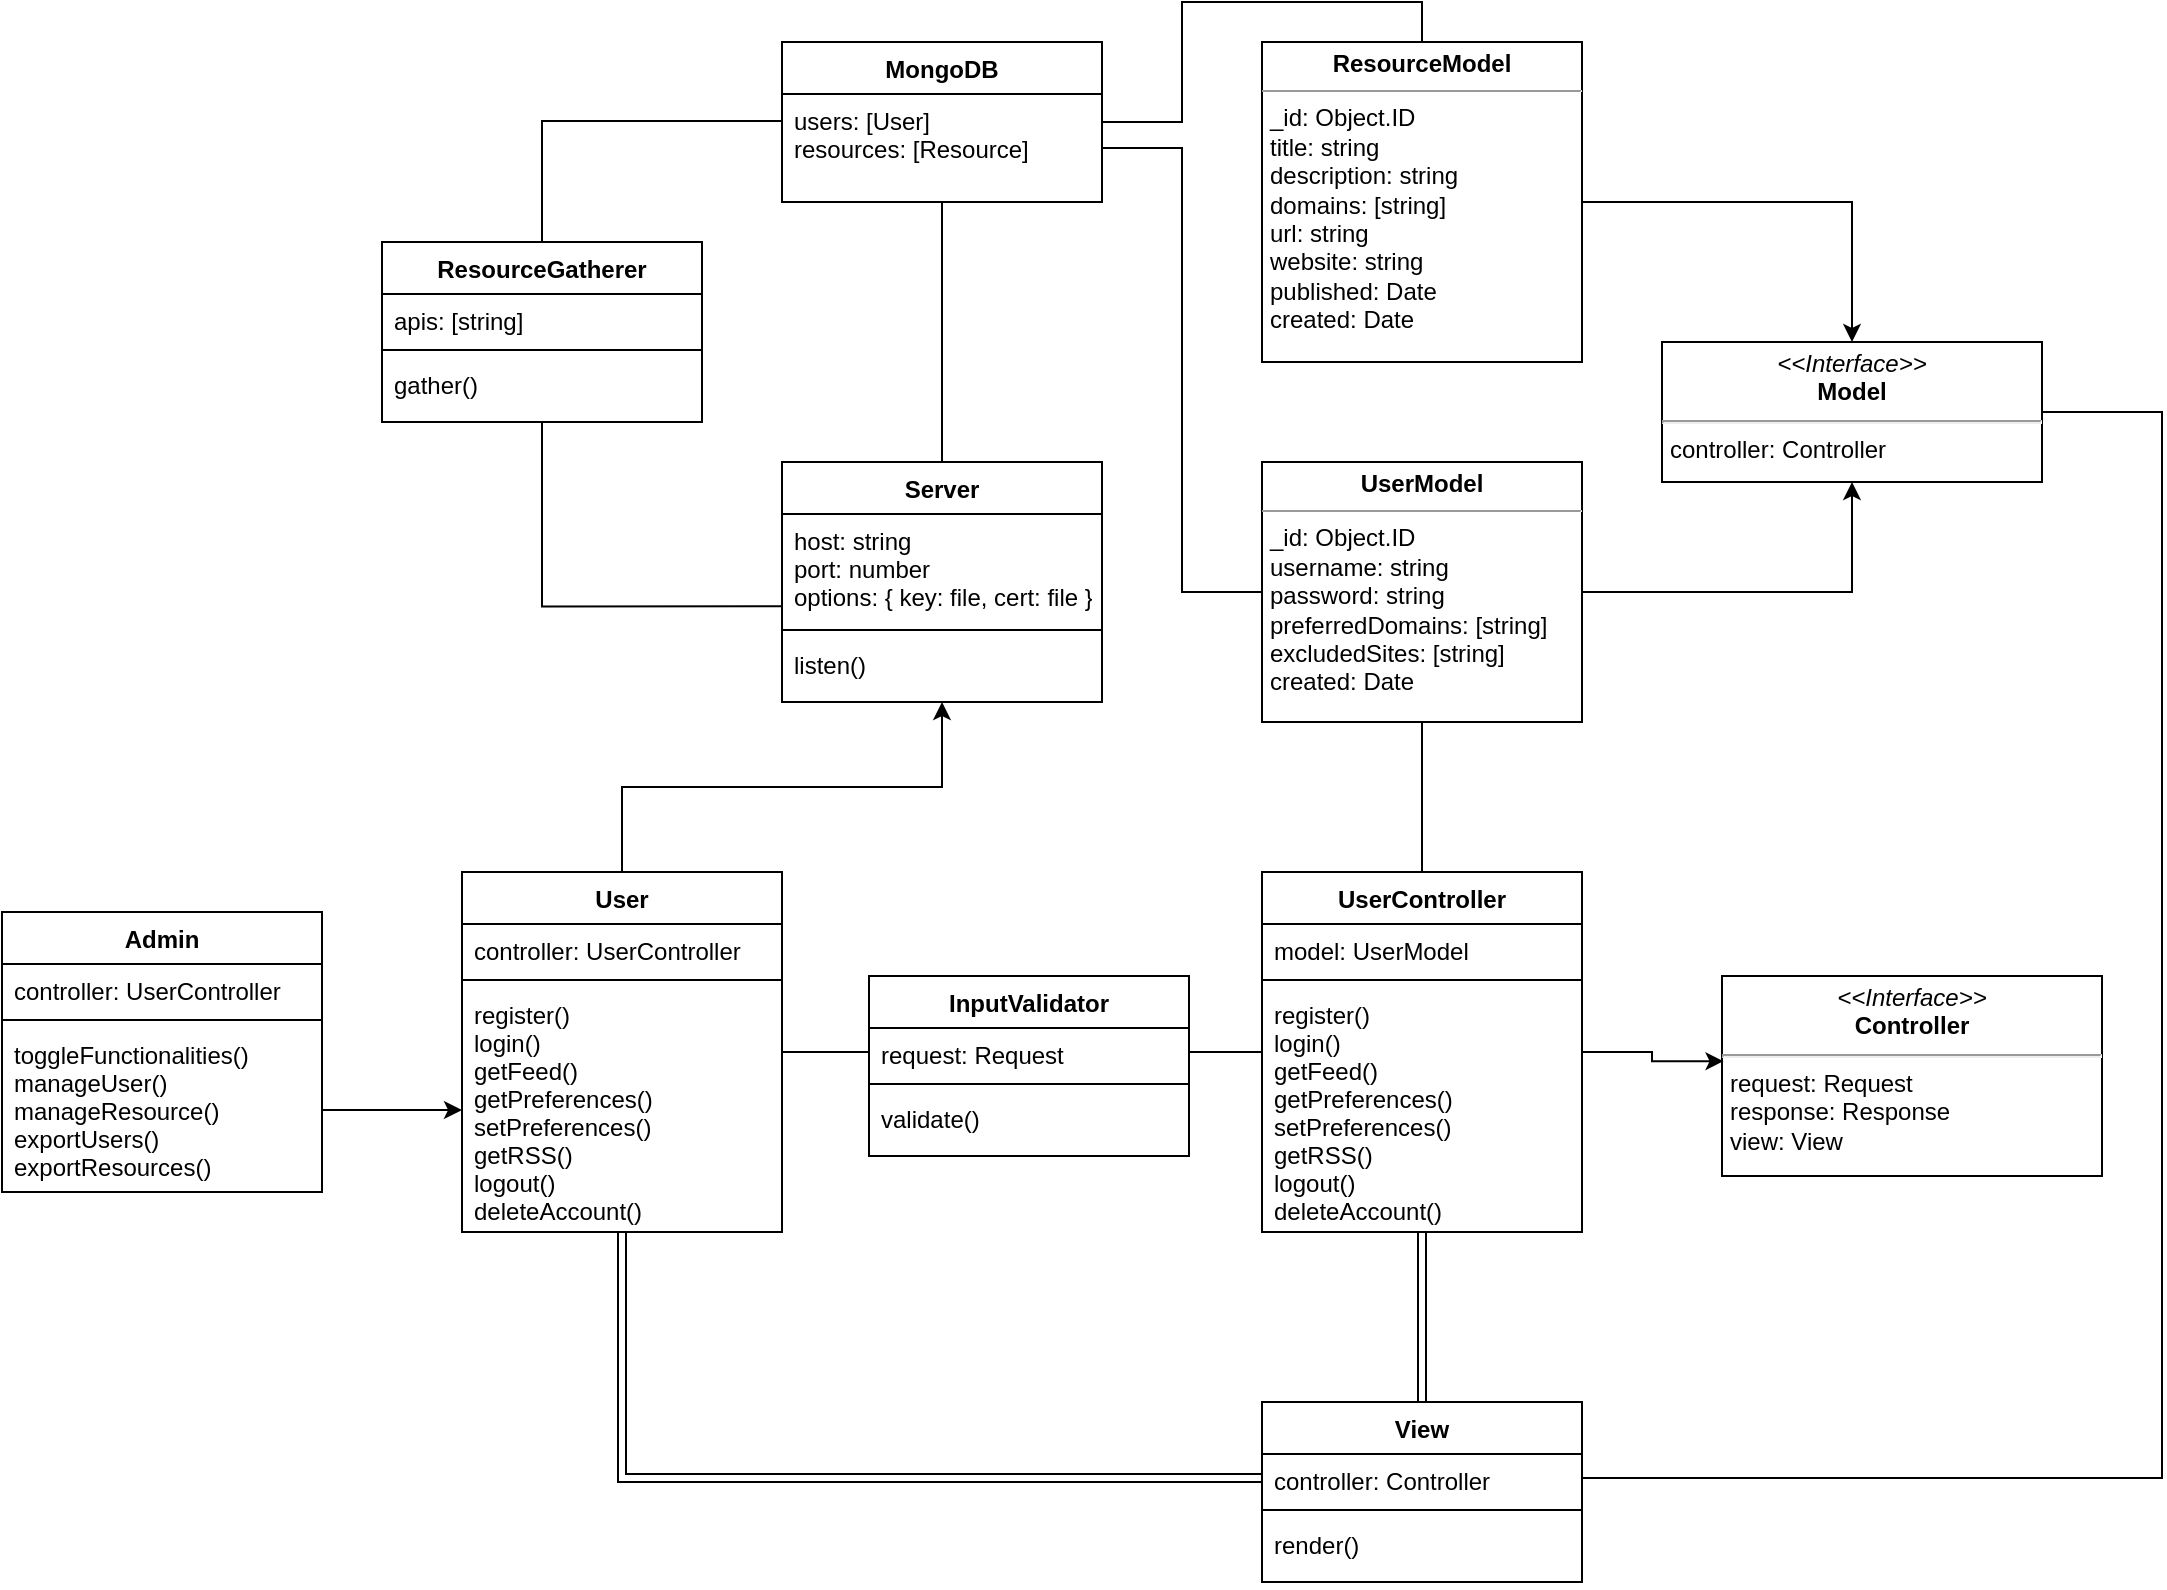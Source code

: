 <mxfile version="13.2.3" type="device"><diagram id="C5RBs43oDa-KdzZeNtuy" name="Page-1"><mxGraphModel dx="2557" dy="920" grid="1" gridSize="10" guides="1" tooltips="1" connect="1" arrows="1" fold="1" page="1" pageScale="1" pageWidth="827" pageHeight="1169" math="0" shadow="0"><root><mxCell id="WIyWlLk6GJQsqaUBKTNV-0"/><mxCell id="WIyWlLk6GJQsqaUBKTNV-1" parent="WIyWlLk6GJQsqaUBKTNV-0"/><mxCell id="xqszr3ucAzGtzP-axu0J-49" style="edgeStyle=orthogonalEdgeStyle;rounded=0;orthogonalLoop=1;jettySize=auto;html=1;entryX=0.5;entryY=1;entryDx=0;entryDy=0;startArrow=none;startFill=0;endArrow=classic;endFill=1;" edge="1" parent="WIyWlLk6GJQsqaUBKTNV-1" source="xqszr3ucAzGtzP-axu0J-4" target="xqszr3ucAzGtzP-axu0J-24"><mxGeometry relative="1" as="geometry"/></mxCell><mxCell id="xqszr3ucAzGtzP-axu0J-4" value="&lt;p style=&quot;margin: 4px 0px 0px ; text-align: center&quot;&gt;&lt;b&gt;UserModel&lt;/b&gt;&lt;/p&gt;&lt;hr size=&quot;1&quot;&gt;&lt;p style=&quot;margin: 0px 0px 0px 4px&quot;&gt;_id: Object.ID&lt;br&gt;username: string&lt;/p&gt;&lt;p style=&quot;margin: 0px 0px 0px 4px&quot;&gt;password: string&lt;/p&gt;&lt;p style=&quot;margin: 0px 0px 0px 4px&quot;&gt;preferredDomains: [string]&lt;/p&gt;&lt;p style=&quot;margin: 0px 0px 0px 4px&quot;&gt;excludedSites: [string]&lt;/p&gt;&lt;p style=&quot;margin: 0px 0px 0px 4px&quot;&gt;created: Date&lt;/p&gt;" style="verticalAlign=top;align=left;overflow=fill;fontSize=12;fontFamily=Helvetica;html=1;" vertex="1" parent="WIyWlLk6GJQsqaUBKTNV-1"><mxGeometry x="450" y="280" width="160" height="130" as="geometry"/></mxCell><mxCell id="xqszr3ucAzGtzP-axu0J-48" style="edgeStyle=orthogonalEdgeStyle;rounded=0;orthogonalLoop=1;jettySize=auto;html=1;entryX=0.5;entryY=0;entryDx=0;entryDy=0;endArrow=classic;endFill=1;" edge="1" parent="WIyWlLk6GJQsqaUBKTNV-1" source="xqszr3ucAzGtzP-axu0J-7" target="xqszr3ucAzGtzP-axu0J-24"><mxGeometry relative="1" as="geometry"/></mxCell><mxCell id="xqszr3ucAzGtzP-axu0J-7" value="&lt;p style=&quot;margin: 4px 0px 0px ; text-align: center&quot;&gt;&lt;b&gt;ResourceModel&lt;/b&gt;&lt;/p&gt;&lt;hr size=&quot;1&quot;&gt;&lt;p style=&quot;margin: 0px 0px 0px 4px&quot;&gt;_id: Object.ID&lt;br&gt;title: string&lt;/p&gt;&lt;p style=&quot;margin: 0px 0px 0px 4px&quot;&gt;description: string&lt;/p&gt;&lt;p style=&quot;margin: 0px 0px 0px 4px&quot;&gt;domains: [string]&lt;/p&gt;&lt;p style=&quot;margin: 0px 0px 0px 4px&quot;&gt;url: string&lt;/p&gt;&lt;p style=&quot;margin: 0px 0px 0px 4px&quot;&gt;website: string&lt;/p&gt;&lt;p style=&quot;margin: 0px 0px 0px 4px&quot;&gt;published: Date&lt;/p&gt;&lt;p style=&quot;margin: 0px 0px 0px 4px&quot;&gt;created: Date&lt;/p&gt;" style="verticalAlign=top;align=left;overflow=fill;fontSize=12;fontFamily=Helvetica;html=1;" vertex="1" parent="WIyWlLk6GJQsqaUBKTNV-1"><mxGeometry x="450" y="70" width="160" height="160" as="geometry"/></mxCell><mxCell id="xqszr3ucAzGtzP-axu0J-77" style="edgeStyle=orthogonalEdgeStyle;rounded=0;orthogonalLoop=1;jettySize=auto;html=1;entryX=1;entryY=0.5;entryDx=0;entryDy=0;startArrow=none;startFill=0;endArrow=none;endFill=0;" edge="1" parent="WIyWlLk6GJQsqaUBKTNV-1" source="xqszr3ucAzGtzP-axu0J-24" target="xqszr3ucAzGtzP-axu0J-21"><mxGeometry relative="1" as="geometry"><Array as="points"><mxPoint x="900" y="255"/><mxPoint x="900" y="788"/></Array></mxGeometry></mxCell><mxCell id="xqszr3ucAzGtzP-axu0J-24" value="&lt;p style=&quot;margin: 0px ; margin-top: 4px ; text-align: center&quot;&gt;&lt;i&gt;&amp;lt;&amp;lt;Interface&amp;gt;&amp;gt;&lt;/i&gt;&lt;br&gt;&lt;b&gt;Model&lt;/b&gt;&lt;/p&gt;&lt;hr&gt;&lt;p style=&quot;margin: 0px ; margin-left: 4px&quot;&gt;controller: Controller&lt;/p&gt;" style="verticalAlign=top;align=left;overflow=fill;fontSize=12;fontFamily=Helvetica;html=1;" vertex="1" parent="WIyWlLk6GJQsqaUBKTNV-1"><mxGeometry x="650" y="220" width="190" height="70" as="geometry"/></mxCell><mxCell id="xqszr3ucAzGtzP-axu0J-37" value="&lt;p style=&quot;margin: 0px ; margin-top: 4px ; text-align: center&quot;&gt;&lt;i&gt;&amp;lt;&amp;lt;Interface&amp;gt;&amp;gt;&lt;/i&gt;&lt;br&gt;&lt;b&gt;Controller&lt;/b&gt;&lt;/p&gt;&lt;hr&gt;&lt;p style=&quot;margin: 0px ; margin-left: 4px&quot;&gt;request: Request&lt;br&gt;&lt;/p&gt;&lt;p style=&quot;margin: 0px ; margin-left: 4px&quot;&gt;response: Response&lt;/p&gt;&lt;p style=&quot;margin: 0px ; margin-left: 4px&quot;&gt;view: View&lt;/p&gt;" style="verticalAlign=top;align=left;overflow=fill;fontSize=12;fontFamily=Helvetica;html=1;" vertex="1" parent="WIyWlLk6GJQsqaUBKTNV-1"><mxGeometry x="680" y="537" width="190" height="100" as="geometry"/></mxCell><mxCell id="xqszr3ucAzGtzP-axu0J-43" style="edgeStyle=orthogonalEdgeStyle;rounded=0;orthogonalLoop=1;jettySize=auto;html=1;entryX=0.004;entryY=0.426;entryDx=0;entryDy=0;entryPerimeter=0;" edge="1" parent="WIyWlLk6GJQsqaUBKTNV-1" source="xqszr3ucAzGtzP-axu0J-25" target="xqszr3ucAzGtzP-axu0J-37"><mxGeometry relative="1" as="geometry"/></mxCell><mxCell id="xqszr3ucAzGtzP-axu0J-50" style="edgeStyle=orthogonalEdgeStyle;rounded=0;orthogonalLoop=1;jettySize=auto;html=1;entryX=0.5;entryY=1;entryDx=0;entryDy=0;startArrow=none;startFill=0;endArrow=none;endFill=0;" edge="1" parent="WIyWlLk6GJQsqaUBKTNV-1" source="xqszr3ucAzGtzP-axu0J-25" target="xqszr3ucAzGtzP-axu0J-4"><mxGeometry relative="1" as="geometry"/></mxCell><mxCell id="xqszr3ucAzGtzP-axu0J-56" style="edgeStyle=orthogonalEdgeStyle;rounded=0;orthogonalLoop=1;jettySize=auto;html=1;entryX=0.5;entryY=0;entryDx=0;entryDy=0;startArrow=none;startFill=0;endArrow=none;endFill=0;shape=link;" edge="1" parent="WIyWlLk6GJQsqaUBKTNV-1" source="xqszr3ucAzGtzP-axu0J-25" target="xqszr3ucAzGtzP-axu0J-20"><mxGeometry relative="1" as="geometry"/></mxCell><mxCell id="xqszr3ucAzGtzP-axu0J-51" style="edgeStyle=orthogonalEdgeStyle;rounded=0;orthogonalLoop=1;jettySize=auto;html=1;startArrow=none;startFill=0;endArrow=none;endFill=0;" edge="1" parent="WIyWlLk6GJQsqaUBKTNV-1" source="xqszr3ucAzGtzP-axu0J-12" target="xqszr3ucAzGtzP-axu0J-16"><mxGeometry relative="1" as="geometry"/></mxCell><mxCell id="xqszr3ucAzGtzP-axu0J-52" style="edgeStyle=orthogonalEdgeStyle;rounded=0;orthogonalLoop=1;jettySize=auto;html=1;entryX=0.5;entryY=0;entryDx=0;entryDy=0;startArrow=none;startFill=0;endArrow=none;endFill=0;" edge="1" parent="WIyWlLk6GJQsqaUBKTNV-1" source="xqszr3ucAzGtzP-axu0J-16" target="xqszr3ucAzGtzP-axu0J-7"><mxGeometry relative="1" as="geometry"/></mxCell><mxCell id="xqszr3ucAzGtzP-axu0J-53" style="edgeStyle=orthogonalEdgeStyle;rounded=0;orthogonalLoop=1;jettySize=auto;html=1;entryX=0;entryY=0.5;entryDx=0;entryDy=0;startArrow=none;startFill=0;endArrow=none;endFill=0;" edge="1" parent="WIyWlLk6GJQsqaUBKTNV-1" source="xqszr3ucAzGtzP-axu0J-17" target="xqszr3ucAzGtzP-axu0J-4"><mxGeometry relative="1" as="geometry"/></mxCell><mxCell id="xqszr3ucAzGtzP-axu0J-57" style="edgeStyle=orthogonalEdgeStyle;rounded=0;orthogonalLoop=1;jettySize=auto;html=1;startArrow=none;startFill=0;endArrow=none;endFill=0;shape=link;" edge="1" parent="WIyWlLk6GJQsqaUBKTNV-1" source="xqszr3ucAzGtzP-axu0J-38" target="xqszr3ucAzGtzP-axu0J-21"><mxGeometry relative="1" as="geometry"/></mxCell><mxCell id="xqszr3ucAzGtzP-axu0J-62" style="edgeStyle=orthogonalEdgeStyle;rounded=0;orthogonalLoop=1;jettySize=auto;html=1;entryX=0;entryY=0.5;entryDx=0;entryDy=0;startArrow=none;startFill=0;endArrow=classic;endFill=1;" edge="1" parent="WIyWlLk6GJQsqaUBKTNV-1" source="xqszr3ucAzGtzP-axu0J-61" target="xqszr3ucAzGtzP-axu0J-41"><mxGeometry relative="1" as="geometry"/></mxCell><mxCell id="xqszr3ucAzGtzP-axu0J-67" style="edgeStyle=orthogonalEdgeStyle;rounded=0;orthogonalLoop=1;jettySize=auto;html=1;entryX=0.002;entryY=0.25;entryDx=0;entryDy=0;entryPerimeter=0;startArrow=none;startFill=0;endArrow=none;endFill=0;" edge="1" parent="WIyWlLk6GJQsqaUBKTNV-1" source="xqszr3ucAzGtzP-axu0J-63" target="xqszr3ucAzGtzP-axu0J-17"><mxGeometry relative="1" as="geometry"/></mxCell><mxCell id="xqszr3ucAzGtzP-axu0J-68" style="edgeStyle=orthogonalEdgeStyle;rounded=0;orthogonalLoop=1;jettySize=auto;html=1;entryX=0.002;entryY=0.855;entryDx=0;entryDy=0;entryPerimeter=0;startArrow=none;startFill=0;endArrow=none;endFill=0;" edge="1" parent="WIyWlLk6GJQsqaUBKTNV-1" source="xqszr3ucAzGtzP-axu0J-63" target="xqszr3ucAzGtzP-axu0J-13"><mxGeometry relative="1" as="geometry"/></mxCell><mxCell id="xqszr3ucAzGtzP-axu0J-25" value="UserController" style="swimlane;fontStyle=1;align=center;verticalAlign=top;childLayout=stackLayout;horizontal=1;startSize=26;horizontalStack=0;resizeParent=1;resizeParentMax=0;resizeLast=0;collapsible=1;marginBottom=0;" vertex="1" parent="WIyWlLk6GJQsqaUBKTNV-1"><mxGeometry x="450" y="485" width="160" height="180" as="geometry"/></mxCell><mxCell id="xqszr3ucAzGtzP-axu0J-26" value="model: UserModel&#10;" style="text;strokeColor=none;fillColor=none;align=left;verticalAlign=top;spacingLeft=4;spacingRight=4;overflow=hidden;rotatable=0;points=[[0,0.5],[1,0.5]];portConstraint=eastwest;" vertex="1" parent="xqszr3ucAzGtzP-axu0J-25"><mxGeometry y="26" width="160" height="24" as="geometry"/></mxCell><mxCell id="xqszr3ucAzGtzP-axu0J-27" value="" style="line;strokeWidth=1;fillColor=none;align=left;verticalAlign=middle;spacingTop=-1;spacingLeft=3;spacingRight=3;rotatable=0;labelPosition=right;points=[];portConstraint=eastwest;" vertex="1" parent="xqszr3ucAzGtzP-axu0J-25"><mxGeometry y="50" width="160" height="8" as="geometry"/></mxCell><mxCell id="xqszr3ucAzGtzP-axu0J-28" value="register()&#10;login()&#10;getFeed()&#10;getPreferences()&#10;setPreferences()&#10;getRSS()&#10;logout()&#10;deleteAccount()" style="text;strokeColor=none;fillColor=none;align=left;verticalAlign=top;spacingLeft=4;spacingRight=4;overflow=hidden;rotatable=0;points=[[0,0.5],[1,0.5]];portConstraint=eastwest;" vertex="1" parent="xqszr3ucAzGtzP-axu0J-25"><mxGeometry y="58" width="160" height="122" as="geometry"/></mxCell><mxCell id="xqszr3ucAzGtzP-axu0J-16" value="MongoDB" style="swimlane;fontStyle=1;align=center;verticalAlign=top;childLayout=stackLayout;horizontal=1;startSize=26;horizontalStack=0;resizeParent=1;resizeParentMax=0;resizeLast=0;collapsible=1;marginBottom=0;" vertex="1" parent="WIyWlLk6GJQsqaUBKTNV-1"><mxGeometry x="210" y="70" width="160" height="80" as="geometry"/></mxCell><mxCell id="xqszr3ucAzGtzP-axu0J-17" value="users: [User]&#10;resources: [Resource]" style="text;strokeColor=none;fillColor=none;align=left;verticalAlign=top;spacingLeft=4;spacingRight=4;overflow=hidden;rotatable=0;points=[[0,0.5],[1,0.5]];portConstraint=eastwest;" vertex="1" parent="xqszr3ucAzGtzP-axu0J-16"><mxGeometry y="26" width="160" height="54" as="geometry"/></mxCell><mxCell id="xqszr3ucAzGtzP-axu0J-12" value="Server" style="swimlane;fontStyle=1;align=center;verticalAlign=top;childLayout=stackLayout;horizontal=1;startSize=26;horizontalStack=0;resizeParent=1;resizeParentMax=0;resizeLast=0;collapsible=1;marginBottom=0;" vertex="1" parent="WIyWlLk6GJQsqaUBKTNV-1"><mxGeometry x="210" y="280" width="160" height="120" as="geometry"/></mxCell><mxCell id="xqszr3ucAzGtzP-axu0J-13" value="host: string&#10;port: number&#10;options: { key: file, cert: file }" style="text;strokeColor=none;fillColor=none;align=left;verticalAlign=top;spacingLeft=4;spacingRight=4;overflow=hidden;rotatable=0;points=[[0,0.5],[1,0.5]];portConstraint=eastwest;" vertex="1" parent="xqszr3ucAzGtzP-axu0J-12"><mxGeometry y="26" width="160" height="54" as="geometry"/></mxCell><mxCell id="xqszr3ucAzGtzP-axu0J-14" value="" style="line;strokeWidth=1;fillColor=none;align=left;verticalAlign=middle;spacingTop=-1;spacingLeft=3;spacingRight=3;rotatable=0;labelPosition=right;points=[];portConstraint=eastwest;" vertex="1" parent="xqszr3ucAzGtzP-axu0J-12"><mxGeometry y="80" width="160" height="8" as="geometry"/></mxCell><mxCell id="xqszr3ucAzGtzP-axu0J-15" value="listen()" style="text;strokeColor=none;fillColor=none;align=left;verticalAlign=top;spacingLeft=4;spacingRight=4;overflow=hidden;rotatable=0;points=[[0,0.5],[1,0.5]];portConstraint=eastwest;" vertex="1" parent="xqszr3ucAzGtzP-axu0J-12"><mxGeometry y="88" width="160" height="32" as="geometry"/></mxCell><mxCell id="xqszr3ucAzGtzP-axu0J-20" value="View" style="swimlane;fontStyle=1;align=center;verticalAlign=top;childLayout=stackLayout;horizontal=1;startSize=26;horizontalStack=0;resizeParent=1;resizeParentMax=0;resizeLast=0;collapsible=1;marginBottom=0;" vertex="1" parent="WIyWlLk6GJQsqaUBKTNV-1"><mxGeometry x="450" y="750" width="160" height="90" as="geometry"/></mxCell><mxCell id="xqszr3ucAzGtzP-axu0J-21" value="controller: Controller&#10;" style="text;strokeColor=none;fillColor=none;align=left;verticalAlign=top;spacingLeft=4;spacingRight=4;overflow=hidden;rotatable=0;points=[[0,0.5],[1,0.5]];portConstraint=eastwest;" vertex="1" parent="xqszr3ucAzGtzP-axu0J-20"><mxGeometry y="26" width="160" height="24" as="geometry"/></mxCell><mxCell id="xqszr3ucAzGtzP-axu0J-22" value="" style="line;strokeWidth=1;fillColor=none;align=left;verticalAlign=middle;spacingTop=-1;spacingLeft=3;spacingRight=3;rotatable=0;labelPosition=right;points=[];portConstraint=eastwest;" vertex="1" parent="xqszr3ucAzGtzP-axu0J-20"><mxGeometry y="50" width="160" height="8" as="geometry"/></mxCell><mxCell id="xqszr3ucAzGtzP-axu0J-23" value="render()" style="text;strokeColor=none;fillColor=none;align=left;verticalAlign=top;spacingLeft=4;spacingRight=4;overflow=hidden;rotatable=0;points=[[0,0.5],[1,0.5]];portConstraint=eastwest;" vertex="1" parent="xqszr3ucAzGtzP-axu0J-20"><mxGeometry y="58" width="160" height="32" as="geometry"/></mxCell><mxCell id="xqszr3ucAzGtzP-axu0J-63" value="ResourceGatherer" style="swimlane;fontStyle=1;align=center;verticalAlign=top;childLayout=stackLayout;horizontal=1;startSize=26;horizontalStack=0;resizeParent=1;resizeParentMax=0;resizeLast=0;collapsible=1;marginBottom=0;" vertex="1" parent="WIyWlLk6GJQsqaUBKTNV-1"><mxGeometry x="10" y="170" width="160" height="90" as="geometry"/></mxCell><mxCell id="xqszr3ucAzGtzP-axu0J-64" value="apis: [string]" style="text;strokeColor=none;fillColor=none;align=left;verticalAlign=top;spacingLeft=4;spacingRight=4;overflow=hidden;rotatable=0;points=[[0,0.5],[1,0.5]];portConstraint=eastwest;" vertex="1" parent="xqszr3ucAzGtzP-axu0J-63"><mxGeometry y="26" width="160" height="24" as="geometry"/></mxCell><mxCell id="xqszr3ucAzGtzP-axu0J-65" value="" style="line;strokeWidth=1;fillColor=none;align=left;verticalAlign=middle;spacingTop=-1;spacingLeft=3;spacingRight=3;rotatable=0;labelPosition=right;points=[];portConstraint=eastwest;" vertex="1" parent="xqszr3ucAzGtzP-axu0J-63"><mxGeometry y="50" width="160" height="8" as="geometry"/></mxCell><mxCell id="xqszr3ucAzGtzP-axu0J-66" value="gather()" style="text;strokeColor=none;fillColor=none;align=left;verticalAlign=top;spacingLeft=4;spacingRight=4;overflow=hidden;rotatable=0;points=[[0,0.5],[1,0.5]];portConstraint=eastwest;" vertex="1" parent="xqszr3ucAzGtzP-axu0J-63"><mxGeometry y="58" width="160" height="32" as="geometry"/></mxCell><mxCell id="xqszr3ucAzGtzP-axu0J-58" value="Admin" style="swimlane;fontStyle=1;align=center;verticalAlign=top;childLayout=stackLayout;horizontal=1;startSize=26;horizontalStack=0;resizeParent=1;resizeParentMax=0;resizeLast=0;collapsible=1;marginBottom=0;" vertex="1" parent="WIyWlLk6GJQsqaUBKTNV-1"><mxGeometry x="-180" y="505" width="160" height="140" as="geometry"/></mxCell><mxCell id="xqszr3ucAzGtzP-axu0J-59" value="controller: UserController&#10;" style="text;strokeColor=none;fillColor=none;align=left;verticalAlign=top;spacingLeft=4;spacingRight=4;overflow=hidden;rotatable=0;points=[[0,0.5],[1,0.5]];portConstraint=eastwest;" vertex="1" parent="xqszr3ucAzGtzP-axu0J-58"><mxGeometry y="26" width="160" height="24" as="geometry"/></mxCell><mxCell id="xqszr3ucAzGtzP-axu0J-60" value="" style="line;strokeWidth=1;fillColor=none;align=left;verticalAlign=middle;spacingTop=-1;spacingLeft=3;spacingRight=3;rotatable=0;labelPosition=right;points=[];portConstraint=eastwest;" vertex="1" parent="xqszr3ucAzGtzP-axu0J-58"><mxGeometry y="50" width="160" height="8" as="geometry"/></mxCell><mxCell id="xqszr3ucAzGtzP-axu0J-61" value="toggleFunctionalities()&#10;manageUser()&#10;manageResource()&#10;exportUsers()&#10;exportResources()&#10;" style="text;strokeColor=none;fillColor=none;align=left;verticalAlign=top;spacingLeft=4;spacingRight=4;overflow=hidden;rotatable=0;points=[[0,0.5],[1,0.5]];portConstraint=eastwest;" vertex="1" parent="xqszr3ucAzGtzP-axu0J-58"><mxGeometry y="58" width="160" height="82" as="geometry"/></mxCell><mxCell id="xqszr3ucAzGtzP-axu0J-73" style="edgeStyle=orthogonalEdgeStyle;rounded=0;orthogonalLoop=1;jettySize=auto;html=1;startArrow=none;startFill=0;endArrow=classic;endFill=1;" edge="1" parent="WIyWlLk6GJQsqaUBKTNV-1" source="xqszr3ucAzGtzP-axu0J-38" target="xqszr3ucAzGtzP-axu0J-12"><mxGeometry relative="1" as="geometry"/></mxCell><mxCell id="xqszr3ucAzGtzP-axu0J-74" style="edgeStyle=orthogonalEdgeStyle;rounded=0;orthogonalLoop=1;jettySize=auto;html=1;startArrow=none;startFill=0;endArrow=none;endFill=0;" edge="1" parent="WIyWlLk6GJQsqaUBKTNV-1" source="xqszr3ucAzGtzP-axu0J-38" target="xqszr3ucAzGtzP-axu0J-70"><mxGeometry relative="1" as="geometry"/></mxCell><mxCell id="xqszr3ucAzGtzP-axu0J-38" value="User" style="swimlane;fontStyle=1;align=center;verticalAlign=top;childLayout=stackLayout;horizontal=1;startSize=26;horizontalStack=0;resizeParent=1;resizeParentMax=0;resizeLast=0;collapsible=1;marginBottom=0;" vertex="1" parent="WIyWlLk6GJQsqaUBKTNV-1"><mxGeometry x="50" y="485" width="160" height="180" as="geometry"/></mxCell><mxCell id="xqszr3ucAzGtzP-axu0J-39" value="controller: UserController&#10;" style="text;strokeColor=none;fillColor=none;align=left;verticalAlign=top;spacingLeft=4;spacingRight=4;overflow=hidden;rotatable=0;points=[[0,0.5],[1,0.5]];portConstraint=eastwest;" vertex="1" parent="xqszr3ucAzGtzP-axu0J-38"><mxGeometry y="26" width="160" height="24" as="geometry"/></mxCell><mxCell id="xqszr3ucAzGtzP-axu0J-40" value="" style="line;strokeWidth=1;fillColor=none;align=left;verticalAlign=middle;spacingTop=-1;spacingLeft=3;spacingRight=3;rotatable=0;labelPosition=right;points=[];portConstraint=eastwest;" vertex="1" parent="xqszr3ucAzGtzP-axu0J-38"><mxGeometry y="50" width="160" height="8" as="geometry"/></mxCell><mxCell id="xqszr3ucAzGtzP-axu0J-41" value="register()&#10;login()&#10;getFeed()&#10;getPreferences()&#10;setPreferences()&#10;getRSS()&#10;logout()&#10;deleteAccount()" style="text;strokeColor=none;fillColor=none;align=left;verticalAlign=top;spacingLeft=4;spacingRight=4;overflow=hidden;rotatable=0;points=[[0,0.5],[1,0.5]];portConstraint=eastwest;" vertex="1" parent="xqszr3ucAzGtzP-axu0J-38"><mxGeometry y="58" width="160" height="122" as="geometry"/></mxCell><mxCell id="xqszr3ucAzGtzP-axu0J-69" value="InputValidator" style="swimlane;fontStyle=1;align=center;verticalAlign=top;childLayout=stackLayout;horizontal=1;startSize=26;horizontalStack=0;resizeParent=1;resizeParentMax=0;resizeLast=0;collapsible=1;marginBottom=0;" vertex="1" parent="WIyWlLk6GJQsqaUBKTNV-1"><mxGeometry x="253.5" y="537" width="160" height="90" as="geometry"/></mxCell><mxCell id="xqszr3ucAzGtzP-axu0J-70" value="request: Request" style="text;strokeColor=none;fillColor=none;align=left;verticalAlign=top;spacingLeft=4;spacingRight=4;overflow=hidden;rotatable=0;points=[[0,0.5],[1,0.5]];portConstraint=eastwest;" vertex="1" parent="xqszr3ucAzGtzP-axu0J-69"><mxGeometry y="26" width="160" height="24" as="geometry"/></mxCell><mxCell id="xqszr3ucAzGtzP-axu0J-71" value="" style="line;strokeWidth=1;fillColor=none;align=left;verticalAlign=middle;spacingTop=-1;spacingLeft=3;spacingRight=3;rotatable=0;labelPosition=right;points=[];portConstraint=eastwest;" vertex="1" parent="xqszr3ucAzGtzP-axu0J-69"><mxGeometry y="50" width="160" height="8" as="geometry"/></mxCell><mxCell id="xqszr3ucAzGtzP-axu0J-72" value="validate()" style="text;strokeColor=none;fillColor=none;align=left;verticalAlign=top;spacingLeft=4;spacingRight=4;overflow=hidden;rotatable=0;points=[[0,0.5],[1,0.5]];portConstraint=eastwest;" vertex="1" parent="xqszr3ucAzGtzP-axu0J-69"><mxGeometry y="58" width="160" height="32" as="geometry"/></mxCell><mxCell id="xqszr3ucAzGtzP-axu0J-76" style="edgeStyle=orthogonalEdgeStyle;rounded=0;orthogonalLoop=1;jettySize=auto;html=1;entryX=0;entryY=0.262;entryDx=0;entryDy=0;entryPerimeter=0;startArrow=none;startFill=0;endArrow=none;endFill=0;" edge="1" parent="WIyWlLk6GJQsqaUBKTNV-1" source="xqszr3ucAzGtzP-axu0J-70" target="xqszr3ucAzGtzP-axu0J-28"><mxGeometry relative="1" as="geometry"/></mxCell></root></mxGraphModel></diagram></mxfile>